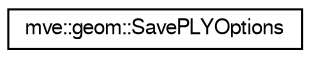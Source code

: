 digraph "Graphical Class Hierarchy"
{
  edge [fontname="FreeSans",fontsize="10",labelfontname="FreeSans",labelfontsize="10"];
  node [fontname="FreeSans",fontsize="10",shape=record];
  rankdir="LR";
  Node0 [label="mve::geom::SavePLYOptions",height=0.2,width=0.4,color="black", fillcolor="white", style="filled",URL="$structmve_1_1geom_1_1_save_p_l_y_options.html",tooltip="Options struct for saving PLY files. "];
}
